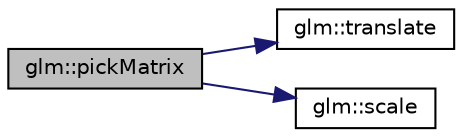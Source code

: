 digraph "glm::pickMatrix"
{
  edge [fontname="Helvetica",fontsize="10",labelfontname="Helvetica",labelfontsize="10"];
  node [fontname="Helvetica",fontsize="10",shape=record];
  rankdir="LR";
  Node1 [label="glm::pickMatrix",height=0.2,width=0.4,color="black", fillcolor="grey75", style="filled", fontcolor="black"];
  Node1 -> Node2 [color="midnightblue",fontsize="10",style="solid"];
  Node2 [label="glm::translate",height=0.2,width=0.4,color="black", fillcolor="white", style="filled",URL="$group__gtc__matrix__transform.html#ga8925161ecc1767957900c5ca8b922dc4"];
  Node1 -> Node3 [color="midnightblue",fontsize="10",style="solid"];
  Node3 [label="glm::scale",height=0.2,width=0.4,color="black", fillcolor="white", style="filled",URL="$group__gtc__matrix__transform.html#ga223e08009f1cab54651200b81e91981c"];
}
